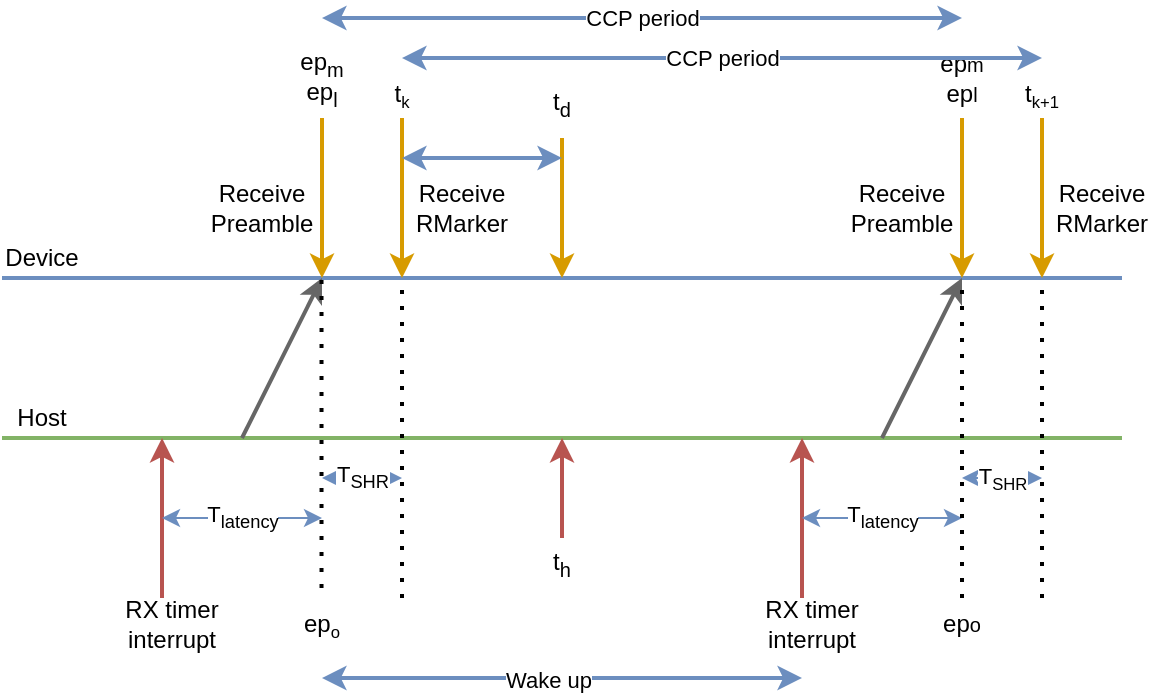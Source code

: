 <mxfile version="13.9.9" type="device"><diagram id="szRPuVjcQZHVA82lrAoT" name="Page-1"><mxGraphModel dx="774" dy="471" grid="1" gridSize="10" guides="1" tooltips="1" connect="1" arrows="1" fold="1" page="1" pageScale="1" pageWidth="850" pageHeight="1100" math="0" shadow="0"><root><mxCell id="0"/><mxCell id="1" parent="0"/><mxCell id="QDjjU-lLUNQRBtNAirnm-1" value="" style="endArrow=none;html=1;fillColor=#d5e8d4;strokeColor=#82b366;strokeWidth=2;" parent="1" edge="1"><mxGeometry width="50" height="50" relative="1" as="geometry"><mxPoint x="40" y="310" as="sourcePoint"/><mxPoint x="600" y="310" as="targetPoint"/></mxGeometry></mxCell><mxCell id="QDjjU-lLUNQRBtNAirnm-2" value="" style="endArrow=classic;html=1;fillColor=#f8cecc;strokeColor=#b85450;strokeWidth=2;" parent="1" edge="1"><mxGeometry width="50" height="50" relative="1" as="geometry"><mxPoint x="120" y="390" as="sourcePoint"/><mxPoint x="120" y="310" as="targetPoint"/></mxGeometry></mxCell><mxCell id="QDjjU-lLUNQRBtNAirnm-3" value="" style="endArrow=none;html=1;fillColor=#dae8fc;strokeColor=#6c8ebf;strokeWidth=2;" parent="1" edge="1"><mxGeometry width="50" height="50" relative="1" as="geometry"><mxPoint x="40" y="230" as="sourcePoint"/><mxPoint x="600" y="230" as="targetPoint"/></mxGeometry></mxCell><mxCell id="QDjjU-lLUNQRBtNAirnm-4" value="" style="endArrow=classic;html=1;fillColor=#ffe6cc;strokeColor=#d79b00;strokeWidth=2;" parent="1" edge="1"><mxGeometry width="50" height="50" relative="1" as="geometry"><mxPoint x="240" y="150" as="sourcePoint"/><mxPoint x="240" y="230" as="targetPoint"/></mxGeometry></mxCell><mxCell id="QDjjU-lLUNQRBtNAirnm-6" value="Receive&lt;br&gt;RMarker" style="text;html=1;strokeColor=none;fillColor=none;align=center;verticalAlign=middle;whiteSpace=wrap;rounded=0;" parent="1" vertex="1"><mxGeometry x="240" y="180" width="60" height="30" as="geometry"/></mxCell><mxCell id="QDjjU-lLUNQRBtNAirnm-8" value="RX timer interrupt" style="text;html=1;strokeColor=none;fillColor=none;align=center;verticalAlign=middle;whiteSpace=wrap;rounded=0;" parent="1" vertex="1"><mxGeometry x="80" y="390" width="90" height="25" as="geometry"/></mxCell><mxCell id="QDjjU-lLUNQRBtNAirnm-11" value="" style="endArrow=classic;html=1;fillColor=#f5f5f5;strokeColor=#666666;strokeWidth=2;" parent="1" edge="1"><mxGeometry width="50" height="50" relative="1" as="geometry"><mxPoint x="160" y="310" as="sourcePoint"/><mxPoint x="200" y="230" as="targetPoint"/></mxGeometry></mxCell><mxCell id="QDjjU-lLUNQRBtNAirnm-20" value="Device" style="text;html=1;strokeColor=none;fillColor=none;align=center;verticalAlign=middle;whiteSpace=wrap;rounded=0;" parent="1" vertex="1"><mxGeometry x="40" y="210" width="40" height="20" as="geometry"/></mxCell><mxCell id="QDjjU-lLUNQRBtNAirnm-21" value="Host" style="text;html=1;strokeColor=none;fillColor=none;align=center;verticalAlign=middle;whiteSpace=wrap;rounded=0;" parent="1" vertex="1"><mxGeometry x="40" y="290" width="40" height="20" as="geometry"/></mxCell><mxCell id="QDjjU-lLUNQRBtNAirnm-28" value="CCP period" style="endArrow=classic;startArrow=classic;html=1;fillColor=#dae8fc;strokeColor=#6c8ebf;strokeWidth=2;" parent="1" edge="1"><mxGeometry width="50" height="50" relative="1" as="geometry"><mxPoint x="200" y="100" as="sourcePoint"/><mxPoint x="520" y="100" as="targetPoint"/></mxGeometry></mxCell><mxCell id="bKNpF6UHh2vTlJtDpFuO-3" value="" style="endArrow=none;dashed=1;html=1;dashPattern=1 3;strokeWidth=2;" parent="1" edge="1"><mxGeometry width="50" height="50" relative="1" as="geometry"><mxPoint x="240" y="390" as="sourcePoint"/><mxPoint x="240" y="230" as="targetPoint"/></mxGeometry></mxCell><mxCell id="R8wPkRgNlkaudcmVZP69-2" value="" style="endArrow=classic;html=1;fillColor=#ffe6cc;strokeColor=#d79b00;strokeWidth=2;" parent="1" edge="1"><mxGeometry width="50" height="50" relative="1" as="geometry"><mxPoint x="200" y="150" as="sourcePoint"/><mxPoint x="200" y="230" as="targetPoint"/></mxGeometry></mxCell><mxCell id="R8wPkRgNlkaudcmVZP69-3" value="Receive&lt;br&gt;Preamble" style="text;html=1;strokeColor=none;fillColor=none;align=center;verticalAlign=middle;whiteSpace=wrap;rounded=0;" parent="1" vertex="1"><mxGeometry x="140" y="180" width="60" height="30" as="geometry"/></mxCell><mxCell id="R8wPkRgNlkaudcmVZP69-4" value="T&lt;sub&gt;latency&lt;/sub&gt;" style="endArrow=classic;startArrow=classic;html=1;fillColor=#dae8fc;strokeColor=#6c8ebf;" parent="1" edge="1"><mxGeometry width="50" height="50" relative="1" as="geometry"><mxPoint x="120" y="350" as="sourcePoint"/><mxPoint x="200" y="350" as="targetPoint"/></mxGeometry></mxCell><mxCell id="R8wPkRgNlkaudcmVZP69-6" value="T&lt;sub&gt;SHR&lt;/sub&gt;" style="endArrow=classic;startArrow=classic;html=1;fillColor=#dae8fc;strokeColor=#6c8ebf;" parent="1" edge="1"><mxGeometry width="50" height="50" relative="1" as="geometry"><mxPoint x="200" y="330" as="sourcePoint"/><mxPoint x="240" y="330" as="targetPoint"/><mxPoint as="offset"/></mxGeometry></mxCell><mxCell id="R8wPkRgNlkaudcmVZP69-7" value="" style="endArrow=none;dashed=1;html=1;dashPattern=1 3;strokeWidth=2;" parent="1" edge="1"><mxGeometry width="50" height="50" relative="1" as="geometry"><mxPoint x="199.76" y="385" as="sourcePoint"/><mxPoint x="199.76" y="225" as="targetPoint"/></mxGeometry></mxCell><mxCell id="R8wPkRgNlkaudcmVZP69-8" value="ep&lt;span style=&quot;font-size: 10px&quot;&gt;&lt;sub&gt;o&lt;/sub&gt;&lt;/span&gt;" style="text;html=1;strokeColor=none;fillColor=none;align=center;verticalAlign=middle;whiteSpace=wrap;rounded=0;" parent="1" vertex="1"><mxGeometry x="190" y="390" width="20" height="25" as="geometry"/></mxCell><mxCell id="R8wPkRgNlkaudcmVZP69-9" value="ep&lt;sub&gt;l&lt;/sub&gt;" style="text;html=1;strokeColor=none;fillColor=none;align=center;verticalAlign=middle;whiteSpace=wrap;rounded=0;" parent="1" vertex="1"><mxGeometry x="190" y="130" width="20" height="15" as="geometry"/></mxCell><mxCell id="R8wPkRgNlkaudcmVZP69-10" value="ep&lt;sub&gt;m&lt;/sub&gt;" style="text;html=1;strokeColor=none;fillColor=none;align=center;verticalAlign=middle;whiteSpace=wrap;rounded=0;" parent="1" vertex="1"><mxGeometry x="190" y="110" width="20" height="25" as="geometry"/></mxCell><mxCell id="R8wPkRgNlkaudcmVZP69-27" value="" style="endArrow=classic;html=1;fillColor=#f8cecc;strokeColor=#b85450;strokeWidth=2;" parent="1" edge="1"><mxGeometry width="50" height="50" relative="1" as="geometry"><mxPoint x="440.0" y="390" as="sourcePoint"/><mxPoint x="440.0" y="310" as="targetPoint"/></mxGeometry></mxCell><mxCell id="R8wPkRgNlkaudcmVZP69-28" value="" style="endArrow=classic;html=1;fillColor=#ffe6cc;strokeColor=#d79b00;strokeWidth=2;" parent="1" edge="1"><mxGeometry width="50" height="50" relative="1" as="geometry"><mxPoint x="560" y="150" as="sourcePoint"/><mxPoint x="560" y="230" as="targetPoint"/></mxGeometry></mxCell><mxCell id="R8wPkRgNlkaudcmVZP69-29" value="Receive&lt;br&gt;RMarker" style="text;html=1;strokeColor=none;fillColor=none;align=center;verticalAlign=middle;whiteSpace=wrap;rounded=0;" parent="1" vertex="1"><mxGeometry x="560" y="180" width="60" height="30" as="geometry"/></mxCell><mxCell id="R8wPkRgNlkaudcmVZP69-30" value="RX timer interrupt" style="text;html=1;strokeColor=none;fillColor=none;align=center;verticalAlign=middle;whiteSpace=wrap;rounded=0;" parent="1" vertex="1"><mxGeometry x="400" y="390" width="90" height="25" as="geometry"/></mxCell><mxCell id="R8wPkRgNlkaudcmVZP69-31" value="" style="endArrow=classic;html=1;fillColor=#f5f5f5;strokeColor=#666666;strokeWidth=2;" parent="1" edge="1"><mxGeometry width="50" height="50" relative="1" as="geometry"><mxPoint x="480" y="310" as="sourcePoint"/><mxPoint x="520" y="230" as="targetPoint"/></mxGeometry></mxCell><mxCell id="R8wPkRgNlkaudcmVZP69-34" value="" style="endArrow=none;dashed=1;html=1;dashPattern=1 3;strokeWidth=2;" parent="1" edge="1"><mxGeometry width="50" height="50" relative="1" as="geometry"><mxPoint x="560" y="390" as="sourcePoint"/><mxPoint x="560" y="230" as="targetPoint"/></mxGeometry></mxCell><mxCell id="R8wPkRgNlkaudcmVZP69-35" value="" style="endArrow=classic;html=1;fillColor=#ffe6cc;strokeColor=#d79b00;strokeWidth=2;" parent="1" edge="1"><mxGeometry width="50" height="50" relative="1" as="geometry"><mxPoint x="520" y="150" as="sourcePoint"/><mxPoint x="520" y="230" as="targetPoint"/></mxGeometry></mxCell><mxCell id="R8wPkRgNlkaudcmVZP69-36" value="Receive&lt;br&gt;Preamble" style="text;html=1;strokeColor=none;fillColor=none;align=center;verticalAlign=middle;whiteSpace=wrap;rounded=0;" parent="1" vertex="1"><mxGeometry x="460" y="180" width="60" height="30" as="geometry"/></mxCell><mxCell id="R8wPkRgNlkaudcmVZP69-37" value="T&lt;sub&gt;latency&lt;/sub&gt;" style="endArrow=classic;startArrow=classic;html=1;fillColor=#dae8fc;strokeColor=#6c8ebf;" parent="1" edge="1"><mxGeometry width="50" height="50" relative="1" as="geometry"><mxPoint x="440" y="350" as="sourcePoint"/><mxPoint x="520" y="350" as="targetPoint"/></mxGeometry></mxCell><mxCell id="R8wPkRgNlkaudcmVZP69-39" value="T&lt;font size=&quot;1&quot;&gt;&lt;sub&gt;SHR&lt;/sub&gt;&lt;/font&gt;" style="endArrow=classic;startArrow=classic;html=1;fillColor=#dae8fc;strokeColor=#6c8ebf;" parent="1" edge="1"><mxGeometry width="50" height="50" relative="1" as="geometry"><mxPoint x="520" y="330" as="sourcePoint"/><mxPoint x="560" y="330" as="targetPoint"/></mxGeometry></mxCell><mxCell id="R8wPkRgNlkaudcmVZP69-40" value="" style="endArrow=none;dashed=1;html=1;dashPattern=1 3;strokeWidth=2;" parent="1" edge="1"><mxGeometry width="50" height="50" relative="1" as="geometry"><mxPoint x="520" y="390" as="sourcePoint"/><mxPoint x="520" y="230" as="targetPoint"/></mxGeometry></mxCell><mxCell id="R8wPkRgNlkaudcmVZP69-41" value="ep&lt;span style=&quot;font-size: 10px&quot;&gt;o&lt;/span&gt;" style="text;html=1;strokeColor=none;fillColor=none;align=center;verticalAlign=middle;whiteSpace=wrap;rounded=0;" parent="1" vertex="1"><mxGeometry x="510" y="390" width="20" height="25" as="geometry"/></mxCell><mxCell id="R8wPkRgNlkaudcmVZP69-42" value="ep&lt;span style=&quot;font-size: 10px&quot;&gt;l&lt;/span&gt;" style="text;html=1;strokeColor=none;fillColor=none;align=center;verticalAlign=middle;whiteSpace=wrap;rounded=0;" parent="1" vertex="1"><mxGeometry x="510" y="130" width="20" height="15" as="geometry"/></mxCell><mxCell id="R8wPkRgNlkaudcmVZP69-43" value="ep&lt;span style=&quot;font-size: 10px&quot;&gt;m&lt;/span&gt;" style="text;html=1;strokeColor=none;fillColor=none;align=center;verticalAlign=middle;whiteSpace=wrap;rounded=0;" parent="1" vertex="1"><mxGeometry x="510" y="110" width="20" height="25" as="geometry"/></mxCell><mxCell id="R8wPkRgNlkaudcmVZP69-44" value="" style="endArrow=classic;startArrow=classic;html=1;fillColor=#dae8fc;strokeColor=#6c8ebf;strokeWidth=2;" parent="1" edge="1"><mxGeometry width="50" height="50" relative="1" as="geometry"><mxPoint x="200" y="430" as="sourcePoint"/><mxPoint x="440" y="430" as="targetPoint"/></mxGeometry></mxCell><mxCell id="R8wPkRgNlkaudcmVZP69-45" value="Wake up" style="edgeLabel;html=1;align=center;verticalAlign=middle;resizable=0;points=[];" parent="R8wPkRgNlkaudcmVZP69-44" vertex="1" connectable="0"><mxGeometry x="-0.06" y="-1" relative="1" as="geometry"><mxPoint as="offset"/></mxGeometry></mxCell><mxCell id="R8wPkRgNlkaudcmVZP69-46" value="CCP period" style="endArrow=classic;startArrow=classic;html=1;fillColor=#dae8fc;strokeColor=#6c8ebf;strokeWidth=2;" parent="1" edge="1"><mxGeometry width="50" height="50" relative="1" as="geometry"><mxPoint x="240" y="120" as="sourcePoint"/><mxPoint x="560" y="120" as="targetPoint"/></mxGeometry></mxCell><mxCell id="R8wPkRgNlkaudcmVZP69-47" value="" style="endArrow=classic;html=1;strokeWidth=2;fillColor=#f8cecc;strokeColor=#b85450;" parent="1" edge="1"><mxGeometry width="50" height="50" relative="1" as="geometry"><mxPoint x="320" y="360" as="sourcePoint"/><mxPoint x="320" y="310" as="targetPoint"/></mxGeometry></mxCell><mxCell id="R8wPkRgNlkaudcmVZP69-48" value="t&lt;sub&gt;h&lt;/sub&gt;" style="text;html=1;strokeColor=none;fillColor=none;align=center;verticalAlign=middle;whiteSpace=wrap;rounded=0;" parent="1" vertex="1"><mxGeometry x="310" y="360" width="20" height="25" as="geometry"/></mxCell><mxCell id="R8wPkRgNlkaudcmVZP69-50" value="" style="endArrow=classic;html=1;strokeWidth=2;fillColor=#ffe6cc;strokeColor=#d79b00;" parent="1" edge="1"><mxGeometry width="50" height="50" relative="1" as="geometry"><mxPoint x="320" y="160" as="sourcePoint"/><mxPoint x="320" y="230" as="targetPoint"/></mxGeometry></mxCell><mxCell id="R8wPkRgNlkaudcmVZP69-51" value="t&lt;sub&gt;d&lt;/sub&gt;" style="text;html=1;strokeColor=none;fillColor=none;align=center;verticalAlign=middle;whiteSpace=wrap;rounded=0;" parent="1" vertex="1"><mxGeometry x="310" y="130" width="20" height="25" as="geometry"/></mxCell><mxCell id="R8wPkRgNlkaudcmVZP69-53" value="t&lt;span style=&quot;font-size: 10px&quot;&gt;&lt;sub&gt;k&lt;/sub&gt;&lt;/span&gt;" style="text;html=1;strokeColor=none;fillColor=none;align=center;verticalAlign=middle;whiteSpace=wrap;rounded=0;" parent="1" vertex="1"><mxGeometry x="230" y="125" width="20" height="25" as="geometry"/></mxCell><mxCell id="R8wPkRgNlkaudcmVZP69-54" value="t&lt;span style=&quot;font-size: 10px&quot;&gt;&lt;sub&gt;k+1&lt;/sub&gt;&lt;/span&gt;" style="text;html=1;strokeColor=none;fillColor=none;align=center;verticalAlign=middle;whiteSpace=wrap;rounded=0;" parent="1" vertex="1"><mxGeometry x="550" y="125" width="20" height="25" as="geometry"/></mxCell><mxCell id="R8wPkRgNlkaudcmVZP69-55" value="" style="endArrow=classic;startArrow=classic;html=1;strokeWidth=2;fillColor=#dae8fc;strokeColor=#6c8ebf;" parent="1" edge="1"><mxGeometry width="50" height="50" relative="1" as="geometry"><mxPoint x="240" y="170" as="sourcePoint"/><mxPoint x="320" y="170" as="targetPoint"/></mxGeometry></mxCell></root></mxGraphModel></diagram></mxfile>